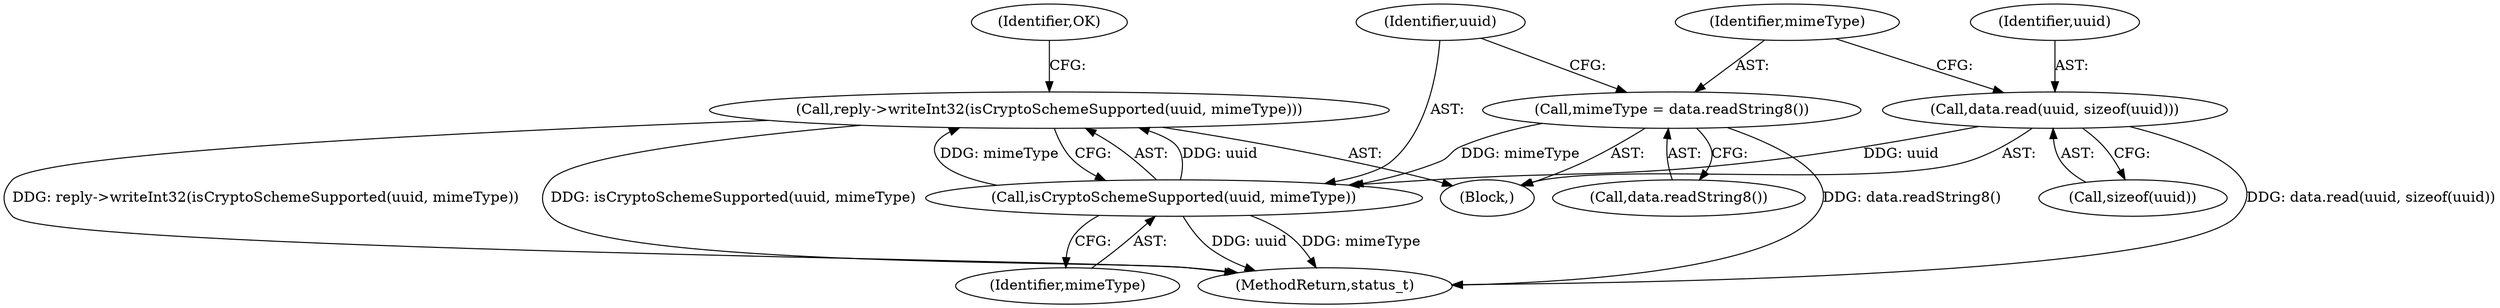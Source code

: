 digraph "0_Android_5a856f2092f7086aa0fea9ae06b9255befcdcd34@API" {
"1000134" [label="(Call,reply->writeInt32(isCryptoSchemeSupported(uuid, mimeType)))"];
"1000135" [label="(Call,isCryptoSchemeSupported(uuid, mimeType))"];
"1000126" [label="(Call,data.read(uuid, sizeof(uuid)))"];
"1000131" [label="(Call,mimeType = data.readString8())"];
"1000127" [label="(Identifier,uuid)"];
"1000901" [label="(MethodReturn,status_t)"];
"1000120" [label="(Block,)"];
"1000128" [label="(Call,sizeof(uuid))"];
"1000134" [label="(Call,reply->writeInt32(isCryptoSchemeSupported(uuid, mimeType)))"];
"1000139" [label="(Identifier,OK)"];
"1000135" [label="(Call,isCryptoSchemeSupported(uuid, mimeType))"];
"1000133" [label="(Call,data.readString8())"];
"1000131" [label="(Call,mimeType = data.readString8())"];
"1000126" [label="(Call,data.read(uuid, sizeof(uuid)))"];
"1000136" [label="(Identifier,uuid)"];
"1000137" [label="(Identifier,mimeType)"];
"1000132" [label="(Identifier,mimeType)"];
"1000134" -> "1000120"  [label="AST: "];
"1000134" -> "1000135"  [label="CFG: "];
"1000135" -> "1000134"  [label="AST: "];
"1000139" -> "1000134"  [label="CFG: "];
"1000134" -> "1000901"  [label="DDG: reply->writeInt32(isCryptoSchemeSupported(uuid, mimeType))"];
"1000134" -> "1000901"  [label="DDG: isCryptoSchemeSupported(uuid, mimeType)"];
"1000135" -> "1000134"  [label="DDG: uuid"];
"1000135" -> "1000134"  [label="DDG: mimeType"];
"1000135" -> "1000137"  [label="CFG: "];
"1000136" -> "1000135"  [label="AST: "];
"1000137" -> "1000135"  [label="AST: "];
"1000135" -> "1000901"  [label="DDG: uuid"];
"1000135" -> "1000901"  [label="DDG: mimeType"];
"1000126" -> "1000135"  [label="DDG: uuid"];
"1000131" -> "1000135"  [label="DDG: mimeType"];
"1000126" -> "1000120"  [label="AST: "];
"1000126" -> "1000128"  [label="CFG: "];
"1000127" -> "1000126"  [label="AST: "];
"1000128" -> "1000126"  [label="AST: "];
"1000132" -> "1000126"  [label="CFG: "];
"1000126" -> "1000901"  [label="DDG: data.read(uuid, sizeof(uuid))"];
"1000131" -> "1000120"  [label="AST: "];
"1000131" -> "1000133"  [label="CFG: "];
"1000132" -> "1000131"  [label="AST: "];
"1000133" -> "1000131"  [label="AST: "];
"1000136" -> "1000131"  [label="CFG: "];
"1000131" -> "1000901"  [label="DDG: data.readString8()"];
}
